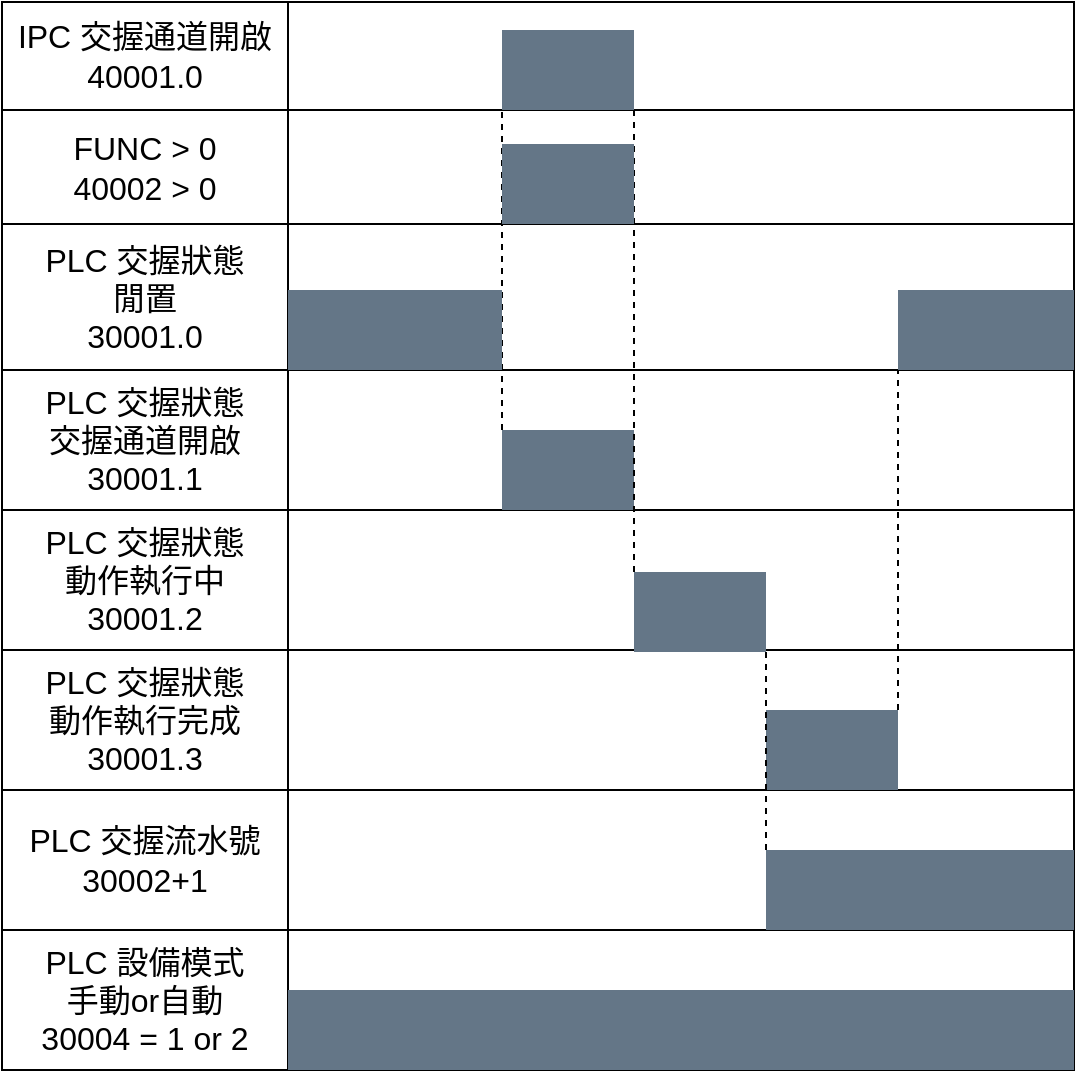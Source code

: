 <mxfile version="28.0.9">
  <diagram name="第 1 页" id="jIi_-YIakTyajCElGTT-">
    <mxGraphModel dx="1426" dy="743" grid="1" gridSize="10" guides="1" tooltips="1" connect="1" arrows="1" fold="1" page="1" pageScale="1" pageWidth="1169" pageHeight="827" math="0" shadow="0">
      <root>
        <mxCell id="0" />
        <mxCell id="1" parent="0" />
        <mxCell id="aK55Ml5ozFXgyBLaSb5B-3" value="" style="shape=table;startSize=0;container=1;collapsible=0;childLayout=tableLayout;fontSize=16;points=[[0,0,0,0,0],[0,0.25,0,0,0],[0,0.5,0,0,0],[0,0.75,0,0,0],[0,1,0,0,0],[0.25,0,0,0,0],[0.25,1,0,0,0],[0.5,0,0,0,0],[0.5,1,0,0,0],[0.75,0,0,0,0],[0.75,1,0,0,0],[1,0,0,0,0],[1,0.25,0,0,0],[1,0.5,0,0,0],[1,0.75,0,0,0],[1,1,0,0,0]];strokeColor=default;swimlaneFillColor=none;gradientColor=none;fillColor=none;" parent="1" vertex="1">
          <mxGeometry x="284" y="129" width="536" height="534" as="geometry" />
        </mxCell>
        <mxCell id="aK55Ml5ozFXgyBLaSb5B-88" value="" style="shape=tableRow;horizontal=0;startSize=0;swimlaneHead=0;swimlaneBody=0;strokeColor=inherit;top=0;left=0;bottom=0;right=0;collapsible=0;dropTarget=0;fillColor=none;points=[[0,0.5],[1,0.5]];portConstraint=eastwest;fontSize=16;" parent="aK55Ml5ozFXgyBLaSb5B-3" vertex="1">
          <mxGeometry width="536" height="54" as="geometry" />
        </mxCell>
        <mxCell id="aK55Ml5ozFXgyBLaSb5B-89" value="IPC 交握通道開啟&lt;div&gt;40001.0&lt;/div&gt;" style="shape=partialRectangle;html=1;whiteSpace=wrap;connectable=0;strokeColor=inherit;overflow=hidden;fillColor=none;top=0;left=0;bottom=0;right=0;pointerEvents=1;fontSize=16;" parent="aK55Ml5ozFXgyBLaSb5B-88" vertex="1">
          <mxGeometry width="143" height="54" as="geometry">
            <mxRectangle width="143" height="54" as="alternateBounds" />
          </mxGeometry>
        </mxCell>
        <mxCell id="aK55Ml5ozFXgyBLaSb5B-90" value="" style="shape=partialRectangle;html=1;whiteSpace=wrap;connectable=0;strokeColor=inherit;overflow=hidden;fillColor=none;top=0;left=0;bottom=0;right=0;pointerEvents=1;fontSize=16;" parent="aK55Ml5ozFXgyBLaSb5B-88" vertex="1">
          <mxGeometry x="143" width="393" height="54" as="geometry">
            <mxRectangle width="393" height="54" as="alternateBounds" />
          </mxGeometry>
        </mxCell>
        <mxCell id="aK55Ml5ozFXgyBLaSb5B-8" value="" style="shape=tableRow;horizontal=0;startSize=0;swimlaneHead=0;swimlaneBody=0;strokeColor=inherit;top=0;left=0;bottom=0;right=0;collapsible=0;dropTarget=0;fillColor=none;points=[[0,0.5],[1,0.5]];portConstraint=eastwest;fontSize=16;" parent="aK55Ml5ozFXgyBLaSb5B-3" vertex="1">
          <mxGeometry y="54" width="536" height="57" as="geometry" />
        </mxCell>
        <mxCell id="aK55Ml5ozFXgyBLaSb5B-9" value="FUNC &amp;gt; 0&lt;div&gt;40002 &amp;gt; 0&lt;/div&gt;" style="shape=partialRectangle;html=1;whiteSpace=wrap;connectable=0;strokeColor=inherit;overflow=hidden;fillColor=none;top=0;left=0;bottom=0;right=0;pointerEvents=1;fontSize=16;" parent="aK55Ml5ozFXgyBLaSb5B-8" vertex="1">
          <mxGeometry width="143" height="57" as="geometry">
            <mxRectangle width="143" height="57" as="alternateBounds" />
          </mxGeometry>
        </mxCell>
        <mxCell id="aK55Ml5ozFXgyBLaSb5B-10" value="" style="shape=partialRectangle;html=1;whiteSpace=wrap;connectable=0;strokeColor=inherit;overflow=hidden;fillColor=none;top=0;left=0;bottom=0;right=0;pointerEvents=1;fontSize=16;" parent="aK55Ml5ozFXgyBLaSb5B-8" vertex="1">
          <mxGeometry x="143" width="393" height="57" as="geometry">
            <mxRectangle width="393" height="57" as="alternateBounds" />
          </mxGeometry>
        </mxCell>
        <mxCell id="aK55Ml5ozFXgyBLaSb5B-52" style="shape=tableRow;horizontal=0;startSize=0;swimlaneHead=0;swimlaneBody=0;strokeColor=inherit;top=0;left=0;bottom=0;right=0;collapsible=0;dropTarget=0;fillColor=none;points=[[0,0.5],[1,0.5]];portConstraint=eastwest;fontSize=16;" parent="aK55Ml5ozFXgyBLaSb5B-3" vertex="1">
          <mxGeometry y="111" width="536" height="73" as="geometry" />
        </mxCell>
        <mxCell id="aK55Ml5ozFXgyBLaSb5B-53" value="PLC 交握狀態&lt;div&gt;閒置&lt;/div&gt;&lt;div&gt;30001.0&lt;/div&gt;" style="shape=partialRectangle;html=1;whiteSpace=wrap;connectable=0;strokeColor=inherit;overflow=hidden;fillColor=none;top=0;left=0;bottom=0;right=0;pointerEvents=1;fontSize=16;" parent="aK55Ml5ozFXgyBLaSb5B-52" vertex="1">
          <mxGeometry width="143" height="73" as="geometry">
            <mxRectangle width="143" height="73" as="alternateBounds" />
          </mxGeometry>
        </mxCell>
        <mxCell id="aK55Ml5ozFXgyBLaSb5B-54" style="shape=partialRectangle;html=1;whiteSpace=wrap;connectable=0;strokeColor=inherit;overflow=hidden;fillColor=none;top=0;left=0;bottom=0;right=0;pointerEvents=1;fontSize=16;" parent="aK55Ml5ozFXgyBLaSb5B-52" vertex="1">
          <mxGeometry x="143" width="393" height="73" as="geometry">
            <mxRectangle width="393" height="73" as="alternateBounds" />
          </mxGeometry>
        </mxCell>
        <mxCell id="aK55Ml5ozFXgyBLaSb5B-70" style="shape=tableRow;horizontal=0;startSize=0;swimlaneHead=0;swimlaneBody=0;strokeColor=inherit;top=0;left=0;bottom=0;right=0;collapsible=0;dropTarget=0;fillColor=none;points=[[0,0.5],[1,0.5]];portConstraint=eastwest;fontSize=16;" parent="aK55Ml5ozFXgyBLaSb5B-3" vertex="1">
          <mxGeometry y="184" width="536" height="70" as="geometry" />
        </mxCell>
        <mxCell id="aK55Ml5ozFXgyBLaSb5B-71" value="PLC 交握狀態&lt;div&gt;交握通道開啟&lt;/div&gt;&lt;div&gt;30001.1&lt;/div&gt;" style="shape=partialRectangle;html=1;whiteSpace=wrap;connectable=0;strokeColor=inherit;overflow=hidden;fillColor=none;top=0;left=0;bottom=0;right=0;pointerEvents=1;fontSize=16;" parent="aK55Ml5ozFXgyBLaSb5B-70" vertex="1">
          <mxGeometry width="143" height="70" as="geometry">
            <mxRectangle width="143" height="70" as="alternateBounds" />
          </mxGeometry>
        </mxCell>
        <mxCell id="aK55Ml5ozFXgyBLaSb5B-72" style="shape=partialRectangle;html=1;whiteSpace=wrap;connectable=0;strokeColor=inherit;overflow=hidden;fillColor=none;top=0;left=0;bottom=0;right=0;pointerEvents=1;fontSize=16;" parent="aK55Ml5ozFXgyBLaSb5B-70" vertex="1">
          <mxGeometry x="143" width="393" height="70" as="geometry">
            <mxRectangle width="393" height="70" as="alternateBounds" />
          </mxGeometry>
        </mxCell>
        <mxCell id="aK55Ml5ozFXgyBLaSb5B-75" style="shape=tableRow;horizontal=0;startSize=0;swimlaneHead=0;swimlaneBody=0;strokeColor=inherit;top=0;left=0;bottom=0;right=0;collapsible=0;dropTarget=0;fillColor=none;points=[[0,0.5],[1,0.5]];portConstraint=eastwest;fontSize=16;" parent="aK55Ml5ozFXgyBLaSb5B-3" vertex="1">
          <mxGeometry y="254" width="536" height="70" as="geometry" />
        </mxCell>
        <mxCell id="aK55Ml5ozFXgyBLaSb5B-76" value="PLC 交握狀態&lt;div&gt;動作執行中&lt;/div&gt;&lt;div&gt;30001.2&lt;/div&gt;" style="shape=partialRectangle;html=1;whiteSpace=wrap;connectable=0;strokeColor=inherit;overflow=hidden;fillColor=none;top=0;left=0;bottom=0;right=0;pointerEvents=1;fontSize=16;" parent="aK55Ml5ozFXgyBLaSb5B-75" vertex="1">
          <mxGeometry width="143" height="70" as="geometry">
            <mxRectangle width="143" height="70" as="alternateBounds" />
          </mxGeometry>
        </mxCell>
        <mxCell id="aK55Ml5ozFXgyBLaSb5B-77" style="shape=partialRectangle;html=1;whiteSpace=wrap;connectable=0;strokeColor=inherit;overflow=hidden;fillColor=none;top=0;left=0;bottom=0;right=0;pointerEvents=1;fontSize=16;" parent="aK55Ml5ozFXgyBLaSb5B-75" vertex="1">
          <mxGeometry x="143" width="393" height="70" as="geometry">
            <mxRectangle width="393" height="70" as="alternateBounds" />
          </mxGeometry>
        </mxCell>
        <mxCell id="aK55Ml5ozFXgyBLaSb5B-60" style="shape=tableRow;horizontal=0;startSize=0;swimlaneHead=0;swimlaneBody=0;strokeColor=inherit;top=0;left=0;bottom=0;right=0;collapsible=0;dropTarget=0;fillColor=none;points=[[0,0.5],[1,0.5]];portConstraint=eastwest;fontSize=16;" parent="aK55Ml5ozFXgyBLaSb5B-3" vertex="1">
          <mxGeometry y="324" width="536" height="70" as="geometry" />
        </mxCell>
        <mxCell id="aK55Ml5ozFXgyBLaSb5B-61" value="PLC 交握狀態&lt;div&gt;動作執行完成&lt;/div&gt;&lt;div&gt;30001.3&lt;/div&gt;" style="shape=partialRectangle;html=1;whiteSpace=wrap;connectable=0;strokeColor=inherit;overflow=hidden;fillColor=none;top=0;left=0;bottom=0;right=0;pointerEvents=1;fontSize=16;" parent="aK55Ml5ozFXgyBLaSb5B-60" vertex="1">
          <mxGeometry width="143" height="70" as="geometry">
            <mxRectangle width="143" height="70" as="alternateBounds" />
          </mxGeometry>
        </mxCell>
        <mxCell id="aK55Ml5ozFXgyBLaSb5B-62" style="shape=partialRectangle;html=1;whiteSpace=wrap;connectable=0;strokeColor=inherit;overflow=hidden;fillColor=none;top=0;left=0;bottom=0;right=0;pointerEvents=1;fontSize=16;" parent="aK55Ml5ozFXgyBLaSb5B-60" vertex="1">
          <mxGeometry x="143" width="393" height="70" as="geometry">
            <mxRectangle width="393" height="70" as="alternateBounds" />
          </mxGeometry>
        </mxCell>
        <mxCell id="aK55Ml5ozFXgyBLaSb5B-56" style="shape=tableRow;horizontal=0;startSize=0;swimlaneHead=0;swimlaneBody=0;strokeColor=inherit;top=0;left=0;bottom=0;right=0;collapsible=0;dropTarget=0;fillColor=none;points=[[0,0.5],[1,0.5]];portConstraint=eastwest;fontSize=16;" parent="aK55Ml5ozFXgyBLaSb5B-3" vertex="1">
          <mxGeometry y="394" width="536" height="70" as="geometry" />
        </mxCell>
        <mxCell id="aK55Ml5ozFXgyBLaSb5B-57" value="PLC 交握流水號&lt;div&gt;30002+1&lt;/div&gt;" style="shape=partialRectangle;html=1;whiteSpace=wrap;connectable=0;strokeColor=inherit;overflow=hidden;fillColor=none;top=0;left=0;bottom=0;right=0;pointerEvents=1;fontSize=16;" parent="aK55Ml5ozFXgyBLaSb5B-56" vertex="1">
          <mxGeometry width="143" height="70" as="geometry">
            <mxRectangle width="143" height="70" as="alternateBounds" />
          </mxGeometry>
        </mxCell>
        <mxCell id="aK55Ml5ozFXgyBLaSb5B-58" style="shape=partialRectangle;html=1;whiteSpace=wrap;connectable=0;strokeColor=inherit;overflow=hidden;fillColor=none;top=0;left=0;bottom=0;right=0;pointerEvents=1;fontSize=16;" parent="aK55Ml5ozFXgyBLaSb5B-56" vertex="1">
          <mxGeometry x="143" width="393" height="70" as="geometry">
            <mxRectangle width="393" height="70" as="alternateBounds" />
          </mxGeometry>
        </mxCell>
        <mxCell id="CeW-MTemfMxPbqHiYguy-1" style="shape=tableRow;horizontal=0;startSize=0;swimlaneHead=0;swimlaneBody=0;strokeColor=inherit;top=0;left=0;bottom=0;right=0;collapsible=0;dropTarget=0;fillColor=none;points=[[0,0.5],[1,0.5]];portConstraint=eastwest;fontSize=16;" vertex="1" parent="aK55Ml5ozFXgyBLaSb5B-3">
          <mxGeometry y="464" width="536" height="70" as="geometry" />
        </mxCell>
        <mxCell id="CeW-MTemfMxPbqHiYguy-2" value="PLC 設備模式&lt;div&gt;手動or自動&lt;/div&gt;&lt;div&gt;30004 = 1 or 2&lt;/div&gt;" style="shape=partialRectangle;html=1;whiteSpace=wrap;connectable=0;strokeColor=inherit;overflow=hidden;fillColor=none;top=0;left=0;bottom=0;right=0;pointerEvents=1;fontSize=16;" vertex="1" parent="CeW-MTemfMxPbqHiYguy-1">
          <mxGeometry width="143" height="70" as="geometry">
            <mxRectangle width="143" height="70" as="alternateBounds" />
          </mxGeometry>
        </mxCell>
        <mxCell id="CeW-MTemfMxPbqHiYguy-3" style="shape=partialRectangle;html=1;whiteSpace=wrap;connectable=0;strokeColor=inherit;overflow=hidden;fillColor=none;top=0;left=0;bottom=0;right=0;pointerEvents=1;fontSize=16;" vertex="1" parent="CeW-MTemfMxPbqHiYguy-1">
          <mxGeometry x="143" width="393" height="70" as="geometry">
            <mxRectangle width="393" height="70" as="alternateBounds" />
          </mxGeometry>
        </mxCell>
        <mxCell id="aK55Ml5ozFXgyBLaSb5B-96" value="" style="rounded=0;whiteSpace=wrap;html=1;fillColor=#647687;fontColor=#ffffff;strokeColor=none;gradientColor=none;" parent="1" vertex="1">
          <mxGeometry x="534" y="143" width="66" height="40" as="geometry" />
        </mxCell>
        <mxCell id="aK55Ml5ozFXgyBLaSb5B-104" value="" style="endArrow=none;dashed=1;html=1;rounded=0;exitX=0;exitY=0;exitDx=0;exitDy=0;entryX=0;entryY=1;entryDx=0;entryDy=0;" parent="1" source="CeW-MTemfMxPbqHiYguy-27" target="aK55Ml5ozFXgyBLaSb5B-96" edge="1">
          <mxGeometry width="50" height="50" relative="1" as="geometry">
            <mxPoint x="534" y="354" as="sourcePoint" />
            <mxPoint x="534" y="190" as="targetPoint" />
          </mxGeometry>
        </mxCell>
        <mxCell id="CeW-MTemfMxPbqHiYguy-27" value="" style="rounded=0;whiteSpace=wrap;html=1;fillColor=#647687;fontColor=#ffffff;strokeColor=none;gradientColor=none;" vertex="1" parent="1">
          <mxGeometry x="534" y="343" width="66" height="40" as="geometry" />
        </mxCell>
        <mxCell id="CeW-MTemfMxPbqHiYguy-34" value="" style="endArrow=none;dashed=1;html=1;rounded=0;entryX=1;entryY=1;entryDx=0;entryDy=0;exitX=0;exitY=0;exitDx=0;exitDy=0;" edge="1" parent="1" source="CeW-MTemfMxPbqHiYguy-35" target="aK55Ml5ozFXgyBLaSb5B-96">
          <mxGeometry width="50" height="50" relative="1" as="geometry">
            <mxPoint x="660" y="340" as="sourcePoint" />
            <mxPoint x="666" y="183" as="targetPoint" />
          </mxGeometry>
        </mxCell>
        <mxCell id="CeW-MTemfMxPbqHiYguy-35" value="" style="rounded=0;whiteSpace=wrap;html=1;fillColor=#647687;fontColor=#ffffff;strokeColor=none;gradientColor=none;" vertex="1" parent="1">
          <mxGeometry x="600" y="414" width="66" height="40" as="geometry" />
        </mxCell>
        <mxCell id="CeW-MTemfMxPbqHiYguy-42" value="" style="rounded=0;whiteSpace=wrap;html=1;fillColor=#647687;fontColor=#ffffff;strokeColor=none;gradientColor=none;" vertex="1" parent="1">
          <mxGeometry x="666" y="483" width="66" height="40" as="geometry" />
        </mxCell>
        <mxCell id="CeW-MTemfMxPbqHiYguy-43" value="" style="rounded=0;whiteSpace=wrap;html=1;fillColor=#647687;fontColor=#ffffff;strokeColor=none;gradientColor=none;" vertex="1" parent="1">
          <mxGeometry x="666" y="553" width="154" height="40" as="geometry" />
        </mxCell>
        <mxCell id="CeW-MTemfMxPbqHiYguy-44" value="" style="rounded=0;whiteSpace=wrap;html=1;fillColor=#647687;fontColor=#ffffff;strokeColor=none;gradientColor=none;" vertex="1" parent="1">
          <mxGeometry x="427" y="273" width="107" height="40" as="geometry" />
        </mxCell>
        <mxCell id="CeW-MTemfMxPbqHiYguy-45" value="" style="rounded=0;whiteSpace=wrap;html=1;fillColor=#647687;fontColor=#ffffff;strokeColor=none;gradientColor=none;" vertex="1" parent="1">
          <mxGeometry x="427" y="623" width="118" height="40" as="geometry" />
        </mxCell>
        <mxCell id="CeW-MTemfMxPbqHiYguy-46" value="" style="rounded=0;whiteSpace=wrap;html=1;fillColor=#647687;fontColor=#ffffff;strokeColor=none;gradientColor=none;" vertex="1" parent="1">
          <mxGeometry x="534" y="623" width="66" height="40" as="geometry" />
        </mxCell>
        <mxCell id="CeW-MTemfMxPbqHiYguy-47" value="" style="rounded=0;whiteSpace=wrap;html=1;fillColor=#647687;fontColor=#ffffff;strokeColor=none;gradientColor=none;" vertex="1" parent="1">
          <mxGeometry x="600" y="623" width="66" height="40" as="geometry" />
        </mxCell>
        <mxCell id="CeW-MTemfMxPbqHiYguy-48" value="" style="rounded=0;whiteSpace=wrap;html=1;fillColor=#647687;fontColor=#ffffff;strokeColor=none;gradientColor=none;" vertex="1" parent="1">
          <mxGeometry x="666" y="623" width="66" height="40" as="geometry" />
        </mxCell>
        <mxCell id="CeW-MTemfMxPbqHiYguy-49" value="" style="rounded=0;whiteSpace=wrap;html=1;fillColor=#647687;fontColor=#ffffff;strokeColor=none;gradientColor=none;" vertex="1" parent="1">
          <mxGeometry x="732" y="623" width="88" height="40" as="geometry" />
        </mxCell>
        <mxCell id="CeW-MTemfMxPbqHiYguy-51" value="" style="endArrow=none;dashed=1;html=1;rounded=0;entryX=1;entryY=1;entryDx=0;entryDy=0;exitX=0;exitY=0;exitDx=0;exitDy=0;" edge="1" parent="1" source="CeW-MTemfMxPbqHiYguy-43" target="CeW-MTemfMxPbqHiYguy-35">
          <mxGeometry width="50" height="50" relative="1" as="geometry">
            <mxPoint x="624" y="541" as="sourcePoint" />
            <mxPoint x="624" y="310" as="targetPoint" />
          </mxGeometry>
        </mxCell>
        <mxCell id="CeW-MTemfMxPbqHiYguy-53" value="" style="rounded=0;whiteSpace=wrap;html=1;fillColor=#647687;fontColor=#ffffff;strokeColor=none;gradientColor=none;" vertex="1" parent="1">
          <mxGeometry x="732" y="273" width="88" height="40" as="geometry" />
        </mxCell>
        <mxCell id="CeW-MTemfMxPbqHiYguy-55" value="" style="endArrow=none;dashed=1;html=1;rounded=0;entryX=0;entryY=1;entryDx=0;entryDy=0;exitX=1;exitY=0;exitDx=0;exitDy=0;" edge="1" parent="1" source="CeW-MTemfMxPbqHiYguy-42" target="CeW-MTemfMxPbqHiYguy-53">
          <mxGeometry width="50" height="50" relative="1" as="geometry">
            <mxPoint x="674" y="549" as="sourcePoint" />
            <mxPoint x="674" y="450" as="targetPoint" />
          </mxGeometry>
        </mxCell>
        <mxCell id="CeW-MTemfMxPbqHiYguy-56" value="" style="rounded=0;whiteSpace=wrap;html=1;fillColor=#647687;fontColor=#ffffff;strokeColor=none;gradientColor=none;" vertex="1" parent="1">
          <mxGeometry x="534" y="200" width="66" height="40" as="geometry" />
        </mxCell>
      </root>
    </mxGraphModel>
  </diagram>
</mxfile>

